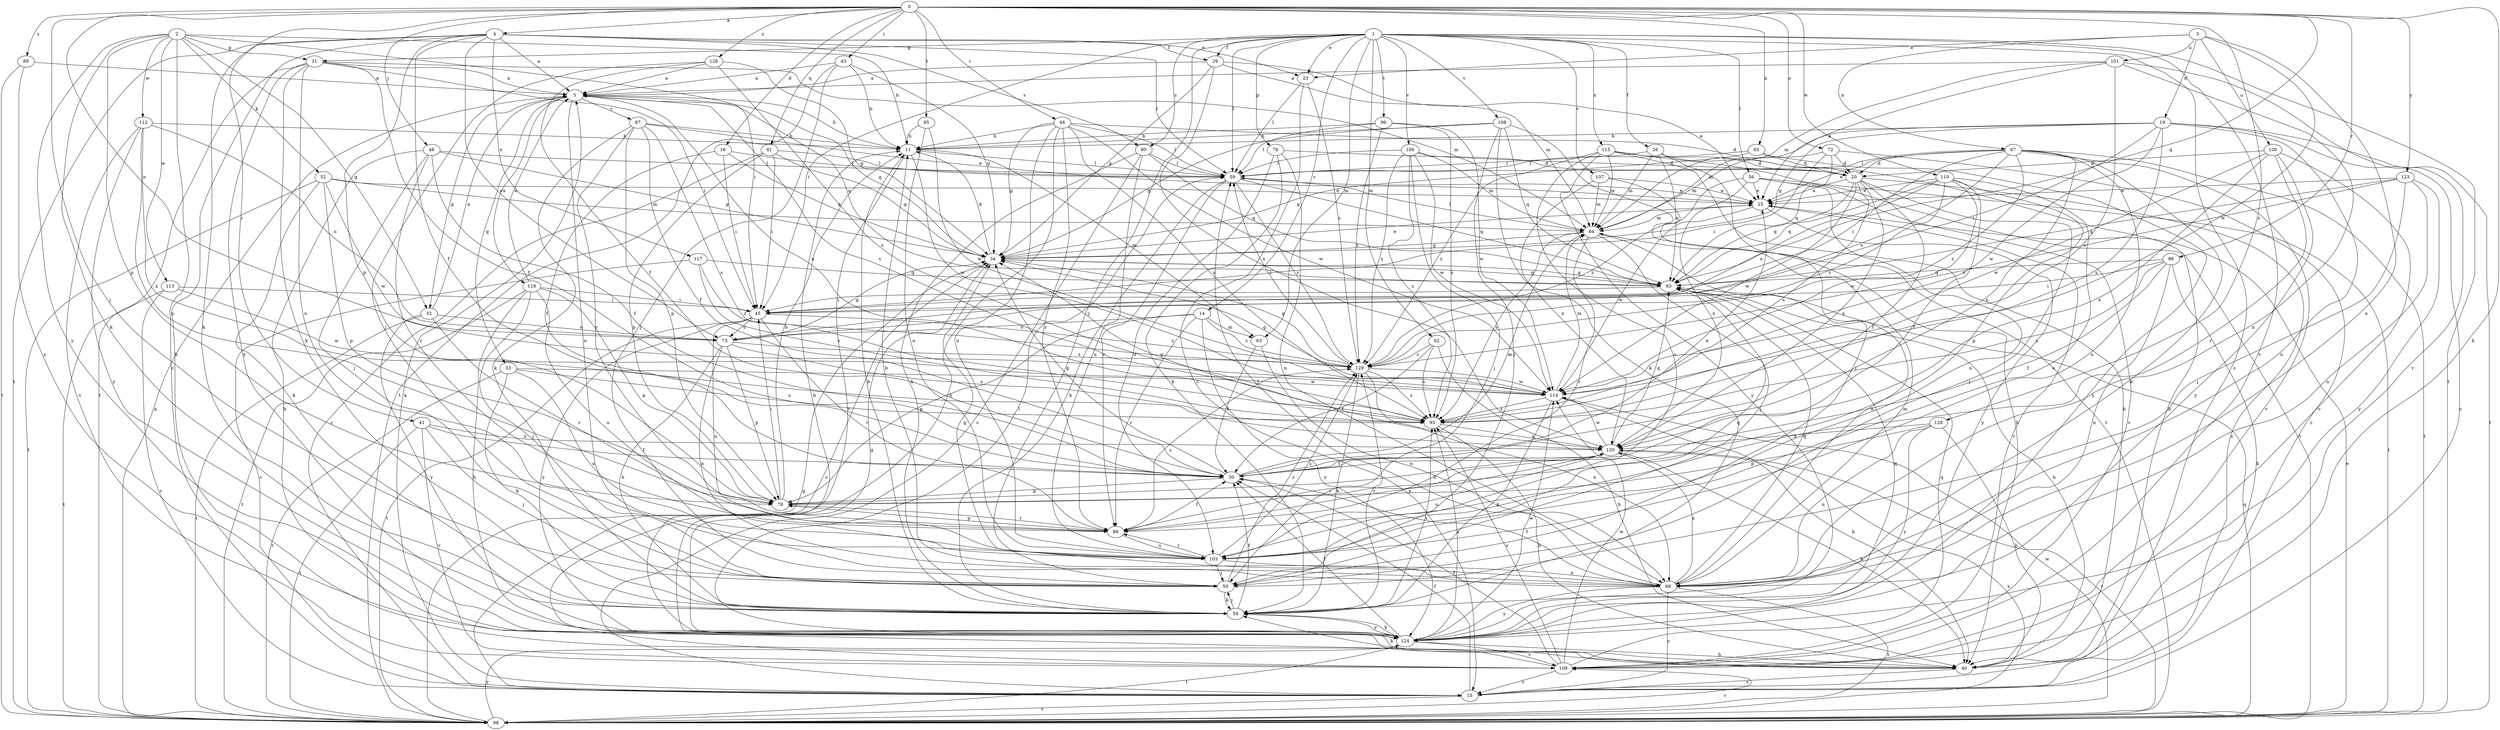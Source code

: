 strict digraph  {
0;
1;
2;
3;
4;
5;
11;
14;
15;
16;
19;
20;
23;
25;
26;
29;
30;
31;
32;
33;
34;
40;
41;
43;
44;
45;
48;
50;
52;
54;
56;
59;
62;
63;
64;
65;
67;
68;
72;
73;
76;
78;
81;
83;
86;
87;
88;
89;
90;
93;
95;
96;
98;
100;
101;
103;
106;
107;
108;
109;
110;
112;
113;
114;
115;
117;
118;
120;
123;
124;
126;
128;
129;
0 -> 4  [label=a];
0 -> 16  [label=d];
0 -> 40  [label=h];
0 -> 41  [label=i];
0 -> 43  [label=i];
0 -> 44  [label=i];
0 -> 48  [label=j];
0 -> 50  [label=j];
0 -> 65  [label=n];
0 -> 72  [label=o];
0 -> 73  [label=o];
0 -> 81  [label=q];
0 -> 83  [label=q];
0 -> 86  [label=r];
0 -> 89  [label=s];
0 -> 95  [label=t];
0 -> 110  [label=w];
0 -> 123  [label=y];
0 -> 126  [label=z];
0 -> 128  [label=z];
1 -> 14  [label=c];
1 -> 15  [label=c];
1 -> 23  [label=e];
1 -> 26  [label=f];
1 -> 29  [label=f];
1 -> 31  [label=g];
1 -> 45  [label=i];
1 -> 50  [label=j];
1 -> 56  [label=l];
1 -> 59  [label=l];
1 -> 62  [label=m];
1 -> 63  [label=m];
1 -> 76  [label=p];
1 -> 90  [label=s];
1 -> 96  [label=t];
1 -> 98  [label=t];
1 -> 106  [label=v];
1 -> 107  [label=v];
1 -> 108  [label=v];
1 -> 109  [label=v];
1 -> 115  [label=x];
2 -> 11  [label=b];
2 -> 15  [label=c];
2 -> 31  [label=g];
2 -> 32  [label=g];
2 -> 45  [label=i];
2 -> 52  [label=k];
2 -> 54  [label=k];
2 -> 78  [label=p];
2 -> 112  [label=w];
2 -> 113  [label=w];
2 -> 124  [label=y];
3 -> 19  [label=d];
3 -> 23  [label=e];
3 -> 67  [label=n];
3 -> 68  [label=n];
3 -> 100  [label=u];
3 -> 101  [label=u];
3 -> 114  [label=w];
4 -> 5  [label=a];
4 -> 23  [label=e];
4 -> 29  [label=f];
4 -> 30  [label=f];
4 -> 40  [label=h];
4 -> 54  [label=k];
4 -> 59  [label=l];
4 -> 73  [label=o];
4 -> 78  [label=p];
4 -> 90  [label=s];
4 -> 98  [label=t];
4 -> 117  [label=x];
5 -> 11  [label=b];
5 -> 32  [label=g];
5 -> 33  [label=g];
5 -> 34  [label=g];
5 -> 68  [label=n];
5 -> 83  [label=q];
5 -> 87  [label=r];
5 -> 93  [label=s];
5 -> 118  [label=x];
11 -> 59  [label=l];
11 -> 63  [label=m];
11 -> 109  [label=v];
11 -> 114  [label=w];
14 -> 63  [label=m];
14 -> 73  [label=o];
14 -> 78  [label=p];
14 -> 88  [label=r];
14 -> 124  [label=y];
14 -> 129  [label=z];
15 -> 5  [label=a];
15 -> 30  [label=f];
15 -> 98  [label=t];
16 -> 30  [label=f];
16 -> 34  [label=g];
16 -> 45  [label=i];
16 -> 59  [label=l];
19 -> 11  [label=b];
19 -> 15  [label=c];
19 -> 34  [label=g];
19 -> 45  [label=i];
19 -> 64  [label=m];
19 -> 68  [label=n];
19 -> 93  [label=s];
19 -> 98  [label=t];
19 -> 114  [label=w];
20 -> 15  [label=c];
20 -> 25  [label=e];
20 -> 30  [label=f];
20 -> 50  [label=j];
20 -> 83  [label=q];
20 -> 93  [label=s];
20 -> 114  [label=w];
20 -> 120  [label=x];
23 -> 15  [label=c];
23 -> 59  [label=l];
23 -> 129  [label=z];
25 -> 64  [label=m];
25 -> 109  [label=v];
25 -> 114  [label=w];
25 -> 124  [label=y];
26 -> 40  [label=h];
26 -> 50  [label=j];
26 -> 59  [label=l];
26 -> 64  [label=m];
26 -> 83  [label=q];
29 -> 5  [label=a];
29 -> 25  [label=e];
29 -> 34  [label=g];
29 -> 64  [label=m];
29 -> 120  [label=x];
30 -> 25  [label=e];
30 -> 34  [label=g];
30 -> 64  [label=m];
30 -> 78  [label=p];
31 -> 5  [label=a];
31 -> 30  [label=f];
31 -> 45  [label=i];
31 -> 54  [label=k];
31 -> 64  [label=m];
31 -> 98  [label=t];
31 -> 103  [label=u];
31 -> 124  [label=y];
32 -> 5  [label=a];
32 -> 73  [label=o];
32 -> 88  [label=r];
32 -> 98  [label=t];
32 -> 124  [label=y];
33 -> 54  [label=k];
33 -> 93  [label=s];
33 -> 98  [label=t];
33 -> 103  [label=u];
33 -> 114  [label=w];
34 -> 11  [label=b];
34 -> 15  [label=c];
34 -> 25  [label=e];
34 -> 83  [label=q];
40 -> 15  [label=c];
41 -> 30  [label=f];
41 -> 50  [label=j];
41 -> 98  [label=t];
41 -> 109  [label=v];
41 -> 120  [label=x];
43 -> 5  [label=a];
43 -> 11  [label=b];
43 -> 34  [label=g];
43 -> 50  [label=j];
43 -> 98  [label=t];
44 -> 11  [label=b];
44 -> 20  [label=d];
44 -> 34  [label=g];
44 -> 40  [label=h];
44 -> 59  [label=l];
44 -> 88  [label=r];
44 -> 93  [label=s];
44 -> 103  [label=u];
44 -> 114  [label=w];
45 -> 73  [label=o];
45 -> 88  [label=r];
45 -> 98  [label=t];
45 -> 103  [label=u];
45 -> 124  [label=y];
45 -> 129  [label=z];
48 -> 30  [label=f];
48 -> 34  [label=g];
48 -> 40  [label=h];
48 -> 50  [label=j];
48 -> 59  [label=l];
48 -> 88  [label=r];
50 -> 54  [label=k];
50 -> 129  [label=z];
52 -> 25  [label=e];
52 -> 54  [label=k];
52 -> 64  [label=m];
52 -> 78  [label=p];
52 -> 98  [label=t];
52 -> 114  [label=w];
54 -> 11  [label=b];
54 -> 30  [label=f];
54 -> 50  [label=j];
54 -> 93  [label=s];
54 -> 124  [label=y];
54 -> 129  [label=z];
56 -> 25  [label=e];
56 -> 98  [label=t];
56 -> 103  [label=u];
56 -> 109  [label=v];
56 -> 120  [label=x];
56 -> 129  [label=z];
59 -> 25  [label=e];
59 -> 54  [label=k];
59 -> 83  [label=q];
59 -> 88  [label=r];
59 -> 129  [label=z];
62 -> 30  [label=f];
62 -> 40  [label=h];
62 -> 93  [label=s];
62 -> 129  [label=z];
63 -> 30  [label=f];
63 -> 68  [label=n];
64 -> 34  [label=g];
64 -> 50  [label=j];
64 -> 59  [label=l];
64 -> 68  [label=n];
64 -> 88  [label=r];
64 -> 93  [label=s];
65 -> 20  [label=d];
65 -> 34  [label=g];
65 -> 59  [label=l];
65 -> 124  [label=y];
67 -> 20  [label=d];
67 -> 25  [label=e];
67 -> 45  [label=i];
67 -> 54  [label=k];
67 -> 59  [label=l];
67 -> 73  [label=o];
67 -> 98  [label=t];
67 -> 103  [label=u];
67 -> 109  [label=v];
67 -> 120  [label=x];
67 -> 129  [label=z];
68 -> 11  [label=b];
68 -> 15  [label=c];
68 -> 30  [label=f];
68 -> 34  [label=g];
68 -> 59  [label=l];
68 -> 64  [label=m];
68 -> 83  [label=q];
68 -> 98  [label=t];
68 -> 120  [label=x];
68 -> 124  [label=y];
72 -> 15  [label=c];
72 -> 20  [label=d];
72 -> 45  [label=i];
72 -> 64  [label=m];
72 -> 83  [label=q];
73 -> 34  [label=g];
73 -> 54  [label=k];
73 -> 68  [label=n];
73 -> 78  [label=p];
73 -> 93  [label=s];
73 -> 129  [label=z];
76 -> 20  [label=d];
76 -> 54  [label=k];
76 -> 68  [label=n];
76 -> 103  [label=u];
78 -> 11  [label=b];
78 -> 45  [label=i];
78 -> 88  [label=r];
78 -> 120  [label=x];
81 -> 15  [label=c];
81 -> 34  [label=g];
81 -> 45  [label=i];
81 -> 59  [label=l];
81 -> 78  [label=p];
83 -> 34  [label=g];
83 -> 40  [label=h];
83 -> 45  [label=i];
86 -> 30  [label=f];
86 -> 40  [label=h];
86 -> 45  [label=i];
86 -> 68  [label=n];
86 -> 83  [label=q];
86 -> 93  [label=s];
87 -> 11  [label=b];
87 -> 25  [label=e];
87 -> 30  [label=f];
87 -> 54  [label=k];
87 -> 78  [label=p];
87 -> 88  [label=r];
87 -> 93  [label=s];
88 -> 30  [label=f];
88 -> 78  [label=p];
88 -> 103  [label=u];
88 -> 120  [label=x];
88 -> 129  [label=z];
89 -> 5  [label=a];
89 -> 98  [label=t];
89 -> 124  [label=y];
90 -> 15  [label=c];
90 -> 54  [label=k];
90 -> 59  [label=l];
90 -> 83  [label=q];
90 -> 103  [label=u];
93 -> 5  [label=a];
93 -> 40  [label=h];
93 -> 120  [label=x];
95 -> 11  [label=b];
95 -> 103  [label=u];
95 -> 114  [label=w];
96 -> 11  [label=b];
96 -> 59  [label=l];
96 -> 93  [label=s];
96 -> 114  [label=w];
96 -> 129  [label=z];
98 -> 5  [label=a];
98 -> 25  [label=e];
98 -> 34  [label=g];
98 -> 83  [label=q];
98 -> 109  [label=v];
98 -> 114  [label=w];
98 -> 120  [label=x];
98 -> 124  [label=y];
100 -> 20  [label=d];
100 -> 88  [label=r];
100 -> 109  [label=v];
100 -> 114  [label=w];
100 -> 120  [label=x];
100 -> 124  [label=y];
101 -> 5  [label=a];
101 -> 25  [label=e];
101 -> 64  [label=m];
101 -> 68  [label=n];
101 -> 93  [label=s];
101 -> 109  [label=v];
103 -> 50  [label=j];
103 -> 68  [label=n];
103 -> 83  [label=q];
103 -> 88  [label=r];
103 -> 129  [label=z];
106 -> 20  [label=d];
106 -> 50  [label=j];
106 -> 59  [label=l];
106 -> 64  [label=m];
106 -> 93  [label=s];
106 -> 114  [label=w];
106 -> 129  [label=z];
107 -> 25  [label=e];
107 -> 40  [label=h];
107 -> 64  [label=m];
107 -> 120  [label=x];
108 -> 11  [label=b];
108 -> 34  [label=g];
108 -> 50  [label=j];
108 -> 54  [label=k];
108 -> 83  [label=q];
108 -> 98  [label=t];
109 -> 15  [label=c];
109 -> 30  [label=f];
109 -> 54  [label=k];
109 -> 83  [label=q];
109 -> 93  [label=s];
109 -> 114  [label=w];
110 -> 25  [label=e];
110 -> 30  [label=f];
110 -> 73  [label=o];
110 -> 78  [label=p];
110 -> 83  [label=q];
110 -> 103  [label=u];
110 -> 114  [label=w];
110 -> 129  [label=z];
112 -> 11  [label=b];
112 -> 73  [label=o];
112 -> 78  [label=p];
112 -> 109  [label=v];
112 -> 120  [label=x];
112 -> 124  [label=y];
113 -> 15  [label=c];
113 -> 45  [label=i];
113 -> 98  [label=t];
113 -> 114  [label=w];
114 -> 34  [label=g];
114 -> 40  [label=h];
114 -> 54  [label=k];
114 -> 64  [label=m];
114 -> 93  [label=s];
115 -> 20  [label=d];
115 -> 40  [label=h];
115 -> 64  [label=m];
115 -> 98  [label=t];
115 -> 103  [label=u];
115 -> 124  [label=y];
115 -> 129  [label=z];
117 -> 15  [label=c];
117 -> 83  [label=q];
117 -> 93  [label=s];
117 -> 129  [label=z];
118 -> 5  [label=a];
118 -> 40  [label=h];
118 -> 45  [label=i];
118 -> 50  [label=j];
118 -> 78  [label=p];
118 -> 98  [label=t];
118 -> 103  [label=u];
120 -> 30  [label=f];
120 -> 34  [label=g];
120 -> 40  [label=h];
120 -> 83  [label=q];
120 -> 88  [label=r];
120 -> 98  [label=t];
120 -> 103  [label=u];
120 -> 114  [label=w];
123 -> 25  [label=e];
123 -> 50  [label=j];
123 -> 68  [label=n];
123 -> 83  [label=q];
123 -> 124  [label=y];
123 -> 129  [label=z];
124 -> 11  [label=b];
124 -> 30  [label=f];
124 -> 34  [label=g];
124 -> 40  [label=h];
124 -> 54  [label=k];
124 -> 59  [label=l];
124 -> 83  [label=q];
124 -> 93  [label=s];
124 -> 98  [label=t];
124 -> 109  [label=v];
124 -> 114  [label=w];
126 -> 5  [label=a];
126 -> 30  [label=f];
126 -> 34  [label=g];
126 -> 50  [label=j];
126 -> 93  [label=s];
128 -> 40  [label=h];
128 -> 68  [label=n];
128 -> 78  [label=p];
128 -> 120  [label=x];
128 -> 124  [label=y];
129 -> 34  [label=g];
129 -> 54  [label=k];
129 -> 59  [label=l];
129 -> 68  [label=n];
129 -> 93  [label=s];
129 -> 114  [label=w];
}
